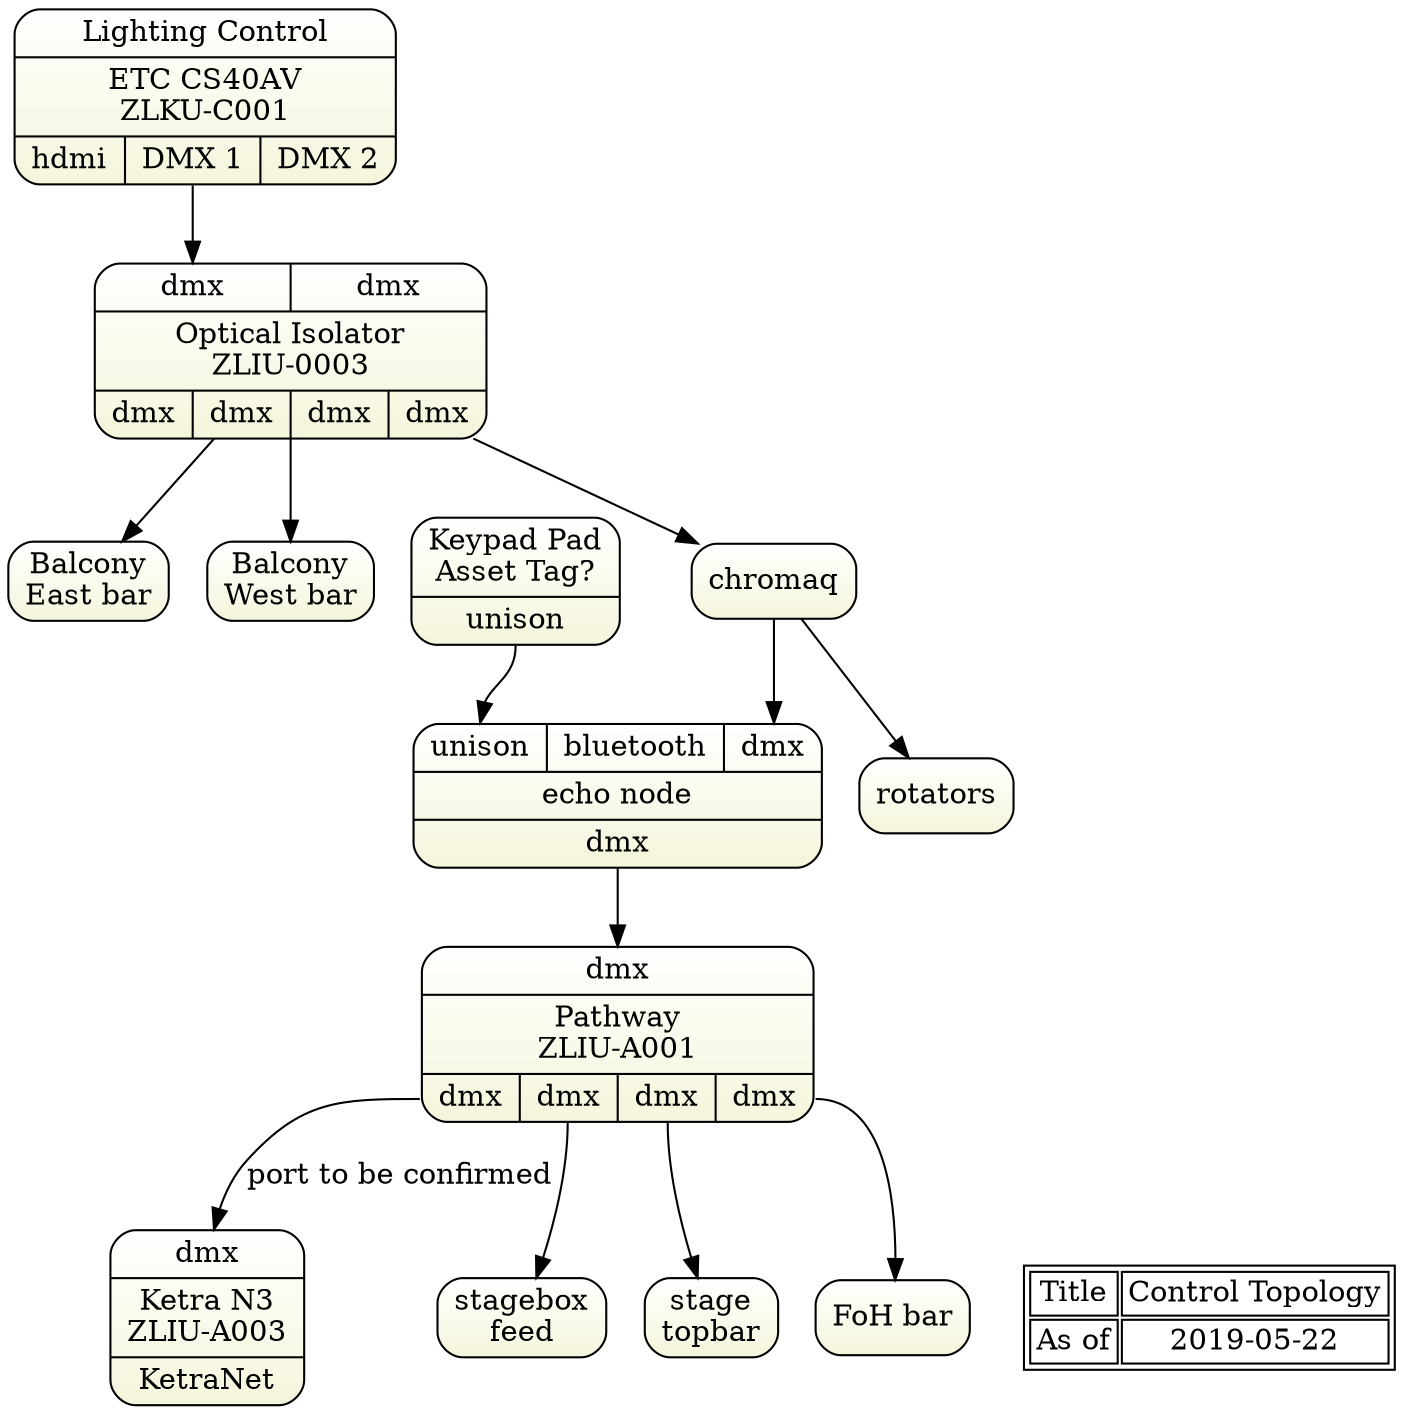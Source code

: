 digraph topology1 { 
graph [overlap = true, fontsize = 10, rankdir=TB 
      tooltip="Control Topology - DMX",
      fontname = Helvetica]

node [shape=Mrecord, tooltip="" , 
      fillcolor="white:beige" , style=filled  
      gradientangle=270]
      
console [label="{Lighting Control|ETC CS40AV\nZLKU-C001|{<hdmi>hdmi|<dmx1>DMX 1|<dmx2>DMX 2}}"]

keypad [label="{Keypad Pad\nAsset Tag?|<p>unison}"]
echo2 [label="{{<p>unison|<bt>bluetooth|<dmx>dmx}|echo node|dmx}"]

keypad:p -> echo2:p  

optoisolator [label="{{<i1>dmx|<i2>dmx}|Optical Isolator\nZLIU-0003|{<o1>dmx|<o2>dmx|<o3>dmx|<o4>dmx}}"]

pathway [label="{<i>dmx|Pathway\nZLIU-A001|{<o1>dmx|<o2>dmx|<o3>dmx|<o4>dmx}}"]

n3 [label="{<i>dmx|Ketra N3\nZLIU-A003|<o>KetraNet}"]

stage [label="stagebox\nfeed"]
topbar [label="stage\ntopbar"]
fohbar [label="FoH bar"]
balebar [label="Balcony\nEast bar"]
balwbar [label="Balcony\nWest bar"]

optoisolator -> balebar
optoisolator -> balwbar

optoisolator -> chromaq
chromaq:o1 -> echo2:dmx
chromaq -> rotators
echo2 -> pathway

pathway:o1 -> n3 [label="port to be confirmed"]
pathway:o2 -> stage
pathway:o3 -> topbar
pathway:o4 -> fohbar

console:dmx1 -> optoisolator:i1

Node [shape=plaintext, fillcolor=white]
stamp [label= <<table>
<tr><td>Title</td>
    <td>Control Topology</td>
</tr>    
<tr><td>As of</td>
    <td>2019-05-22</td>
</tr>
   
</table>> ]  

{rank=same; stamp n3}
 } 